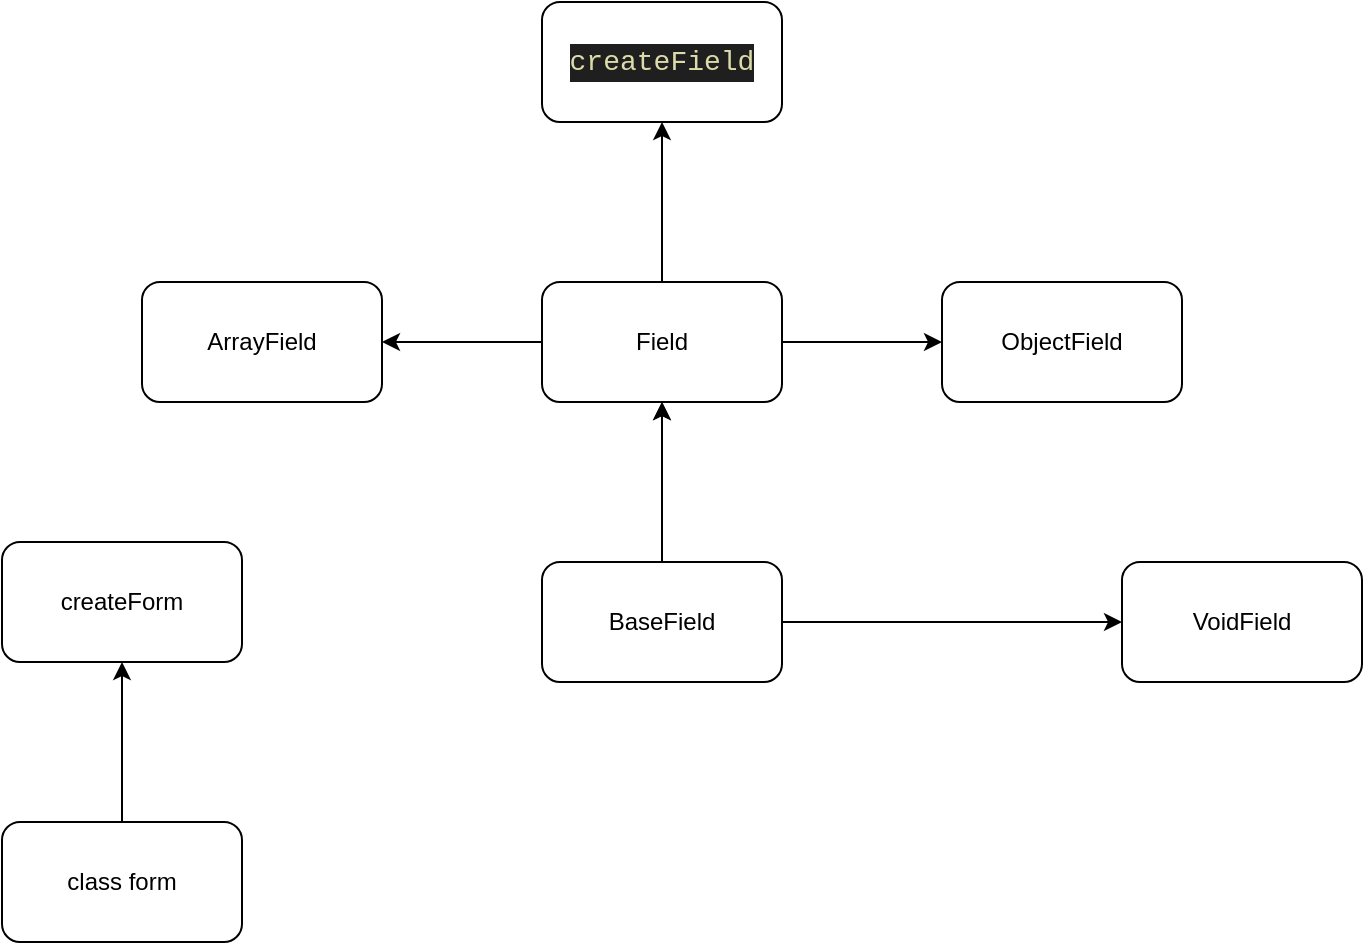 <mxfile version="24.0.4" type="github" pages="4">
  <diagram name="core" id="ydHfQLda-jTnJavEIhyf">
    <mxGraphModel dx="1234" dy="583" grid="1" gridSize="10" guides="1" tooltips="1" connect="1" arrows="1" fold="1" page="1" pageScale="1" pageWidth="827" pageHeight="1169" math="0" shadow="0">
      <root>
        <mxCell id="0" />
        <mxCell id="1" parent="0" />
        <mxCell id="av79MnD7f7RDqJ-BfmS2-2" value="" style="edgeStyle=orthogonalEdgeStyle;rounded=0;orthogonalLoop=1;jettySize=auto;html=1;" edge="1" parent="1" source="qCkV-2ycP6spc737OJOI-1" target="av79MnD7f7RDqJ-BfmS2-1">
          <mxGeometry relative="1" as="geometry" />
        </mxCell>
        <mxCell id="qCkV-2ycP6spc737OJOI-1" value="class form" style="rounded=1;whiteSpace=wrap;html=1;" vertex="1" parent="1">
          <mxGeometry x="40" y="430" width="120" height="60" as="geometry" />
        </mxCell>
        <mxCell id="av79MnD7f7RDqJ-BfmS2-1" value="createForm" style="whiteSpace=wrap;html=1;rounded=1;" vertex="1" parent="1">
          <mxGeometry x="40" y="290" width="120" height="60" as="geometry" />
        </mxCell>
        <mxCell id="sH8zPT19yg_qcnnj4GGO-3" value="" style="edgeStyle=orthogonalEdgeStyle;rounded=0;orthogonalLoop=1;jettySize=auto;html=1;" edge="1" parent="1" source="sH8zPT19yg_qcnnj4GGO-1" target="sH8zPT19yg_qcnnj4GGO-2">
          <mxGeometry relative="1" as="geometry" />
        </mxCell>
        <mxCell id="sH8zPT19yg_qcnnj4GGO-4" value="" style="edgeStyle=orthogonalEdgeStyle;rounded=0;orthogonalLoop=1;jettySize=auto;html=1;" edge="1" parent="1" source="sH8zPT19yg_qcnnj4GGO-1" target="sH8zPT19yg_qcnnj4GGO-2">
          <mxGeometry relative="1" as="geometry" />
        </mxCell>
        <mxCell id="sH8zPT19yg_qcnnj4GGO-6" value="" style="edgeStyle=orthogonalEdgeStyle;rounded=0;orthogonalLoop=1;jettySize=auto;html=1;" edge="1" parent="1" source="sH8zPT19yg_qcnnj4GGO-1" target="sH8zPT19yg_qcnnj4GGO-5">
          <mxGeometry relative="1" as="geometry" />
        </mxCell>
        <mxCell id="sH8zPT19yg_qcnnj4GGO-1" value="BaseField" style="rounded=1;whiteSpace=wrap;html=1;" vertex="1" parent="1">
          <mxGeometry x="310" y="300" width="120" height="60" as="geometry" />
        </mxCell>
        <mxCell id="sH8zPT19yg_qcnnj4GGO-10" value="" style="edgeStyle=orthogonalEdgeStyle;rounded=0;orthogonalLoop=1;jettySize=auto;html=1;" edge="1" parent="1" source="sH8zPT19yg_qcnnj4GGO-2" target="sH8zPT19yg_qcnnj4GGO-9">
          <mxGeometry relative="1" as="geometry" />
        </mxCell>
        <mxCell id="sH8zPT19yg_qcnnj4GGO-12" value="" style="edgeStyle=orthogonalEdgeStyle;rounded=0;orthogonalLoop=1;jettySize=auto;html=1;" edge="1" parent="1" source="sH8zPT19yg_qcnnj4GGO-2" target="sH8zPT19yg_qcnnj4GGO-11">
          <mxGeometry relative="1" as="geometry" />
        </mxCell>
        <mxCell id="sH8zPT19yg_qcnnj4GGO-14" value="" style="edgeStyle=orthogonalEdgeStyle;rounded=0;orthogonalLoop=1;jettySize=auto;html=1;" edge="1" parent="1" source="sH8zPT19yg_qcnnj4GGO-2" target="sH8zPT19yg_qcnnj4GGO-13">
          <mxGeometry relative="1" as="geometry" />
        </mxCell>
        <mxCell id="sH8zPT19yg_qcnnj4GGO-2" value="Field" style="whiteSpace=wrap;html=1;rounded=1;" vertex="1" parent="1">
          <mxGeometry x="310" y="160" width="120" height="60" as="geometry" />
        </mxCell>
        <mxCell id="sH8zPT19yg_qcnnj4GGO-5" value="VoidField" style="whiteSpace=wrap;html=1;rounded=1;" vertex="1" parent="1">
          <mxGeometry x="600" y="300" width="120" height="60" as="geometry" />
        </mxCell>
        <mxCell id="sH8zPT19yg_qcnnj4GGO-9" value="&lt;div style=&quot;color: rgb(204, 204, 204); background-color: rgb(31, 31, 31); font-family: Consolas, &amp;quot;Courier New&amp;quot;, monospace; font-size: 14px; line-height: 19px; white-space: pre;&quot;&gt;&lt;span style=&quot;color: #dcdcaa;&quot;&gt;createField&lt;/span&gt;&lt;/div&gt;" style="whiteSpace=wrap;html=1;rounded=1;" vertex="1" parent="1">
          <mxGeometry x="310" y="20" width="120" height="60" as="geometry" />
        </mxCell>
        <mxCell id="sH8zPT19yg_qcnnj4GGO-11" value="ObjectField" style="whiteSpace=wrap;html=1;rounded=1;" vertex="1" parent="1">
          <mxGeometry x="510" y="160" width="120" height="60" as="geometry" />
        </mxCell>
        <mxCell id="sH8zPT19yg_qcnnj4GGO-13" value="ArrayField" style="whiteSpace=wrap;html=1;rounded=1;" vertex="1" parent="1">
          <mxGeometry x="110" y="160" width="120" height="60" as="geometry" />
        </mxCell>
      </root>
    </mxGraphModel>
  </diagram>
  <diagram id="wPo-Mh2U8cmUAynVw9R_" name="reavtive">
    <mxGraphModel dx="1234" dy="583" grid="1" gridSize="10" guides="1" tooltips="1" connect="1" arrows="1" fold="1" page="1" pageScale="1" pageWidth="827" pageHeight="1169" math="0" shadow="0">
      <root>
        <mxCell id="0" />
        <mxCell id="1" parent="0" />
      </root>
    </mxGraphModel>
  </diagram>
  <diagram id="F1Tz106-Ev_HMAFq8nC5" name="react">
    <mxGraphModel dx="1234" dy="583" grid="1" gridSize="10" guides="1" tooltips="1" connect="1" arrows="1" fold="1" page="1" pageScale="1" pageWidth="827" pageHeight="1169" math="0" shadow="0">
      <root>
        <mxCell id="0" />
        <mxCell id="1" parent="0" />
      </root>
    </mxGraphModel>
  </diagram>
  <diagram id="mVZ2b3C_fVj4TrpCde61" name="antd">
    <mxGraphModel dx="1234" dy="583" grid="1" gridSize="10" guides="1" tooltips="1" connect="1" arrows="1" fold="1" page="1" pageScale="1" pageWidth="827" pageHeight="1169" math="0" shadow="0">
      <root>
        <mxCell id="0" />
        <mxCell id="1" parent="0" />
      </root>
    </mxGraphModel>
  </diagram>
</mxfile>
